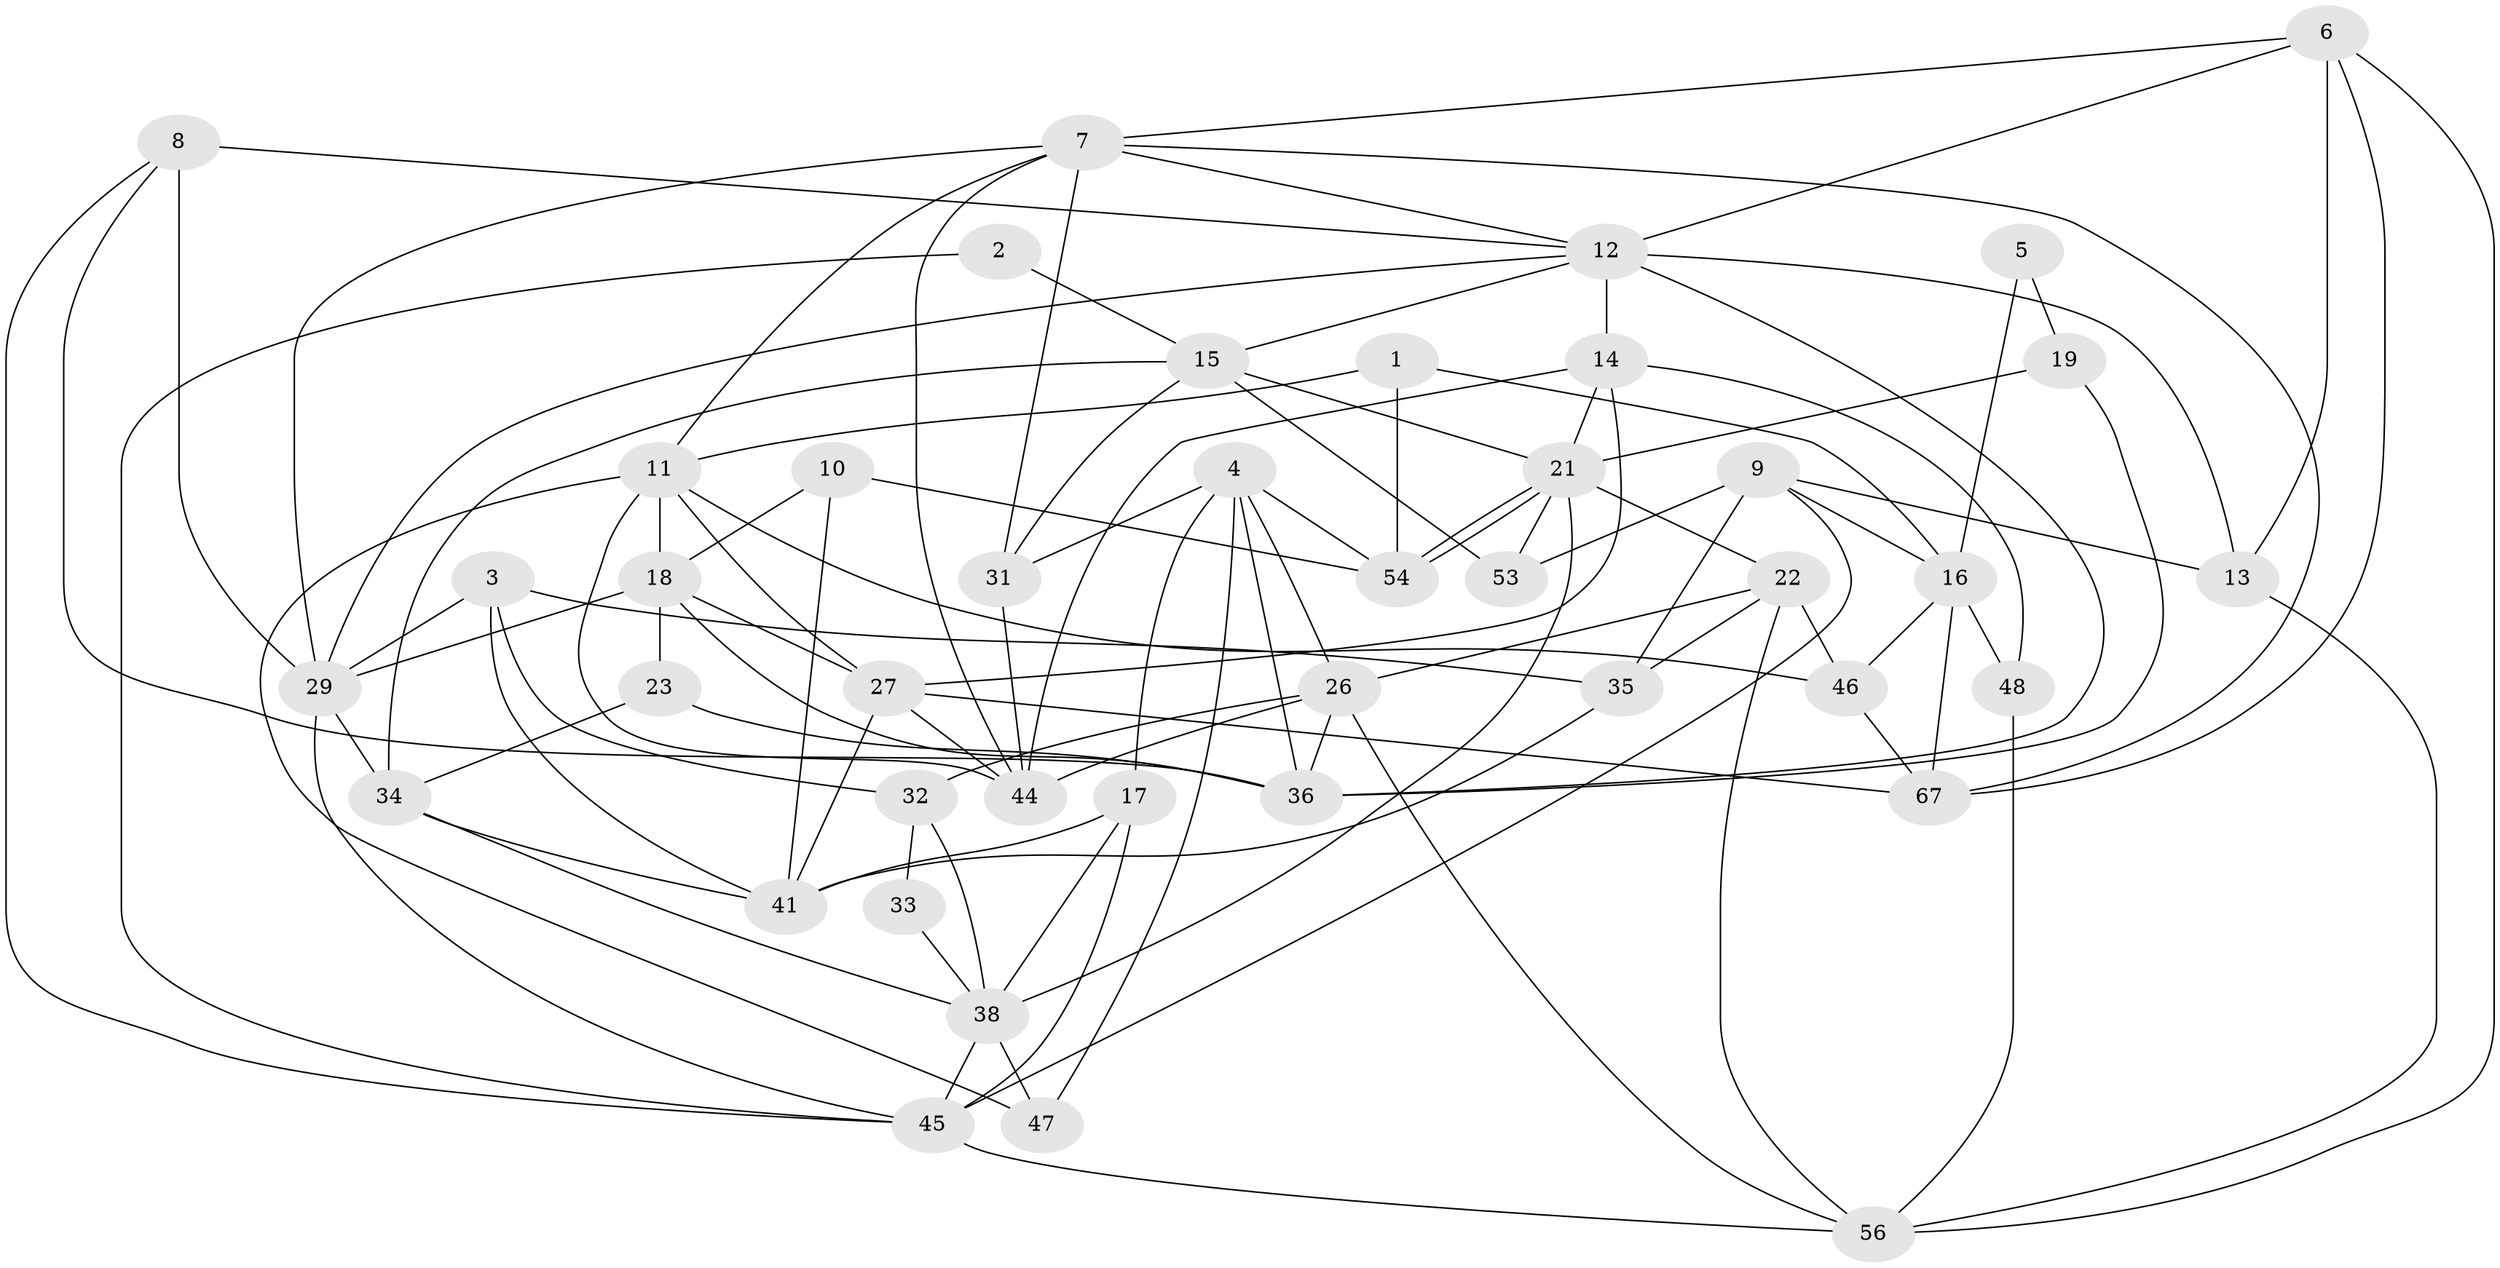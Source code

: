 // original degree distribution, {3: 0.3333333333333333, 2: 0.10144927536231885, 4: 0.2318840579710145, 6: 0.08695652173913043, 7: 0.057971014492753624, 5: 0.18840579710144928}
// Generated by graph-tools (version 1.1) at 2025/41/03/06/25 10:41:57]
// undirected, 42 vertices, 103 edges
graph export_dot {
graph [start="1"]
  node [color=gray90,style=filled];
  1;
  2;
  3;
  4 [super="+60"];
  5;
  6 [super="+40"];
  7 [super="+39"];
  8 [super="+57"];
  9;
  10;
  11 [super="+50"];
  12 [super="+24"];
  13;
  14 [super="+28"];
  15 [super="+30"];
  16 [super="+42"];
  17 [super="+65"];
  18 [super="+25"];
  19 [super="+20"];
  21 [super="+55"];
  22 [super="+37"];
  23;
  26 [super="+49"];
  27 [super="+64"];
  29 [super="+43"];
  31;
  32 [super="+58"];
  33;
  34 [super="+68"];
  35 [super="+51"];
  36;
  38 [super="+66"];
  41 [super="+69"];
  44 [super="+63"];
  45 [super="+52"];
  46 [super="+59"];
  47;
  48;
  53 [super="+61"];
  54;
  56 [super="+62"];
  67;
  1 -- 54;
  1 -- 11;
  1 -- 16;
  2 -- 15;
  2 -- 45;
  3 -- 41;
  3 -- 29;
  3 -- 32;
  3 -- 35;
  4 -- 47;
  4 -- 31;
  4 -- 17;
  4 -- 36;
  4 -- 54;
  4 -- 26;
  5 -- 19;
  5 -- 16;
  6 -- 13;
  6 -- 56;
  6 -- 67;
  6 -- 12;
  6 -- 7;
  7 -- 11;
  7 -- 31;
  7 -- 67;
  7 -- 12;
  7 -- 44;
  7 -- 29;
  8 -- 29 [weight=3];
  8 -- 45;
  8 -- 12;
  8 -- 36;
  9 -- 13;
  9 -- 16;
  9 -- 35 [weight=2];
  9 -- 53;
  9 -- 45;
  10 -- 41;
  10 -- 54;
  10 -- 18;
  11 -- 46;
  11 -- 47;
  11 -- 27;
  11 -- 44;
  11 -- 18;
  12 -- 13 [weight=2];
  12 -- 14;
  12 -- 15;
  12 -- 29;
  12 -- 36;
  13 -- 56;
  14 -- 48;
  14 -- 27;
  14 -- 21;
  14 -- 44;
  15 -- 34;
  15 -- 31;
  15 -- 53;
  15 -- 21;
  16 -- 67;
  16 -- 48;
  16 -- 46;
  17 -- 41;
  17 -- 45;
  17 -- 38;
  18 -- 36;
  18 -- 23;
  18 -- 27;
  18 -- 29;
  19 -- 36;
  19 -- 21 [weight=2];
  21 -- 54;
  21 -- 54;
  21 -- 38;
  21 -- 53;
  21 -- 22 [weight=2];
  22 -- 56;
  22 -- 35;
  22 -- 46;
  22 -- 26;
  23 -- 36;
  23 -- 34;
  26 -- 36;
  26 -- 32;
  26 -- 56;
  26 -- 44;
  27 -- 41;
  27 -- 67;
  27 -- 44;
  29 -- 45;
  29 -- 34;
  31 -- 44;
  32 -- 33;
  32 -- 38;
  33 -- 38;
  34 -- 38;
  34 -- 41;
  35 -- 41;
  38 -- 47;
  38 -- 45;
  45 -- 56;
  46 -- 67;
  48 -- 56;
}
